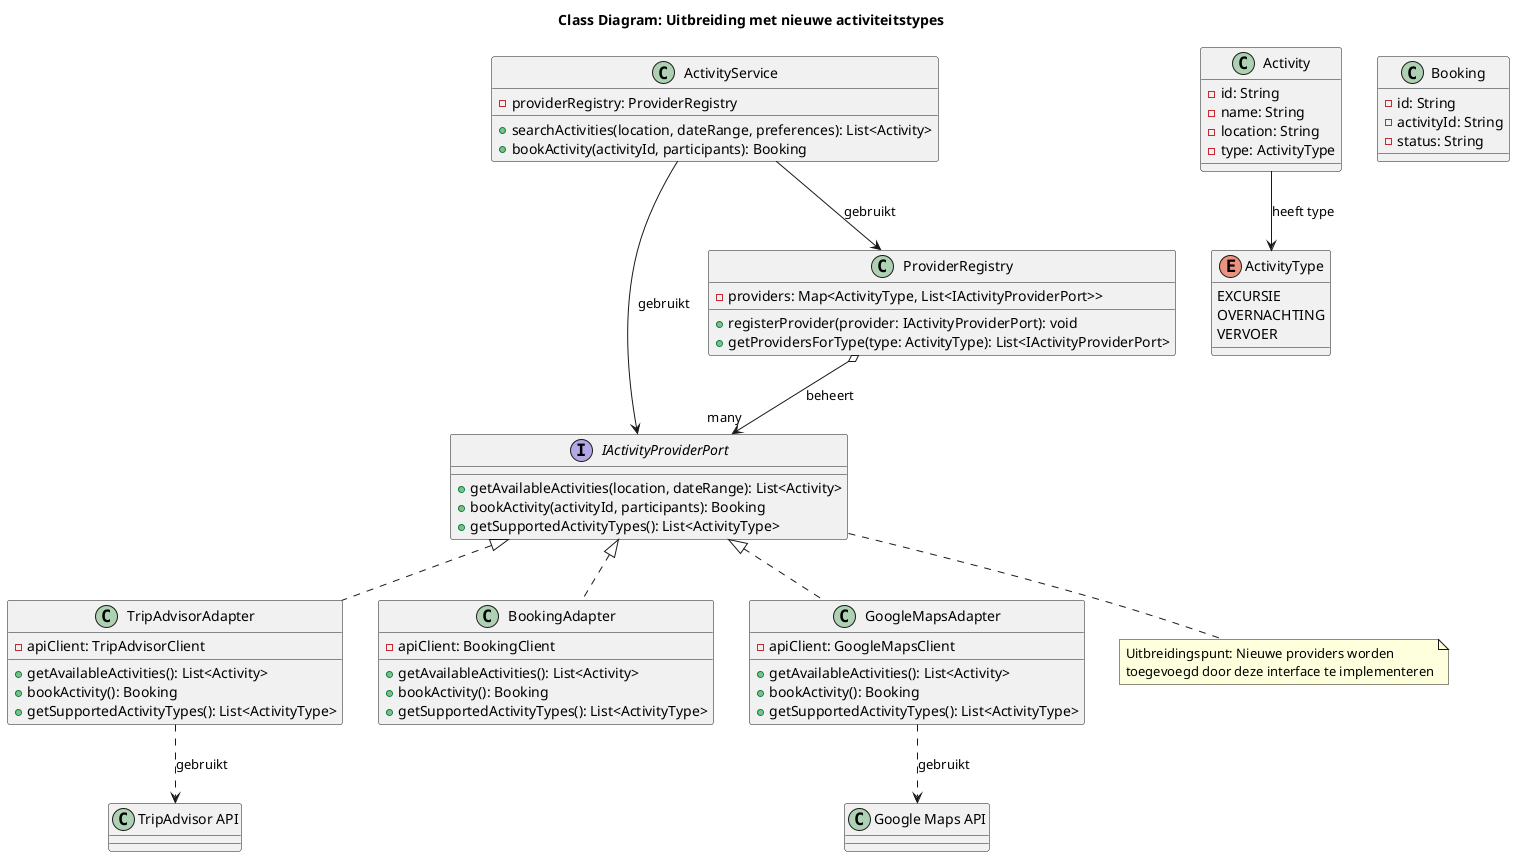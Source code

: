 @startuml "Class Diagram voor Activity Extension in Triptop"

title "Class Diagram: Uitbreiding met nieuwe activiteitstypes"

' Primary interface
interface IActivityProviderPort {
  +getAvailableActivities(location, dateRange): List<Activity>
  +bookActivity(activityId, participants): Booking
  +getSupportedActivityTypes(): List<ActivityType>
}

' Core service
class ActivityService {
  -providerRegistry: ProviderRegistry
  +searchActivities(location, dateRange, preferences): List<Activity>
  +bookActivity(activityId, participants): Booking
}

' Registry
class ProviderRegistry {
  -providers: Map<ActivityType, List<IActivityProviderPort>>
  +registerProvider(provider: IActivityProviderPort): void
  +getProvidersForType(type: ActivityType): List<IActivityProviderPort>
}

' Adapters
class TripAdvisorAdapter implements IActivityProviderPort {
  -apiClient: TripAdvisorClient
  +getAvailableActivities(): List<Activity>
  +bookActivity(): Booking
  +getSupportedActivityTypes(): List<ActivityType>
}

class BookingAdapter implements IActivityProviderPort {
  -apiClient: BookingClient
  +getAvailableActivities(): List<Activity>
  +bookActivity(): Booking
  +getSupportedActivityTypes(): List<ActivityType>
}

class GoogleMapsAdapter implements IActivityProviderPort {
  -apiClient: GoogleMapsClient
  +getAvailableActivities(): List<Activity>
  +bookActivity(): Booking
  +getSupportedActivityTypes(): List<ActivityType>
}

' Domain models
enum ActivityType {
  EXCURSIE
  OVERNACHTING
  VERVOER
}

class Activity {
  -id: String
  -name: String
  -location: String
  -type: ActivityType
}

class Booking {
  -id: String
  -activityId: String
  -status: String
}

' Relationships
ActivityService --> ProviderRegistry: gebruikt
ActivityService --> IActivityProviderPort: gebruikt
ProviderRegistry o--> "many" IActivityProviderPort: beheert

Activity --> ActivityType: heeft type

' Connection to external APIs
TripAdvisorAdapter ..> "TripAdvisor API": gebruikt
BookingAdapter ..> "Booking.com API": gebruikt
GoogleMapsAdapter ..> "Google Maps API": gebruikt

' Note about extension mechanism
note bottom of IActivityProviderPort
  Uitbreidingspunt: Nieuwe providers worden 
  toegevoegd door deze interface te implementeren
end note

@enduml 